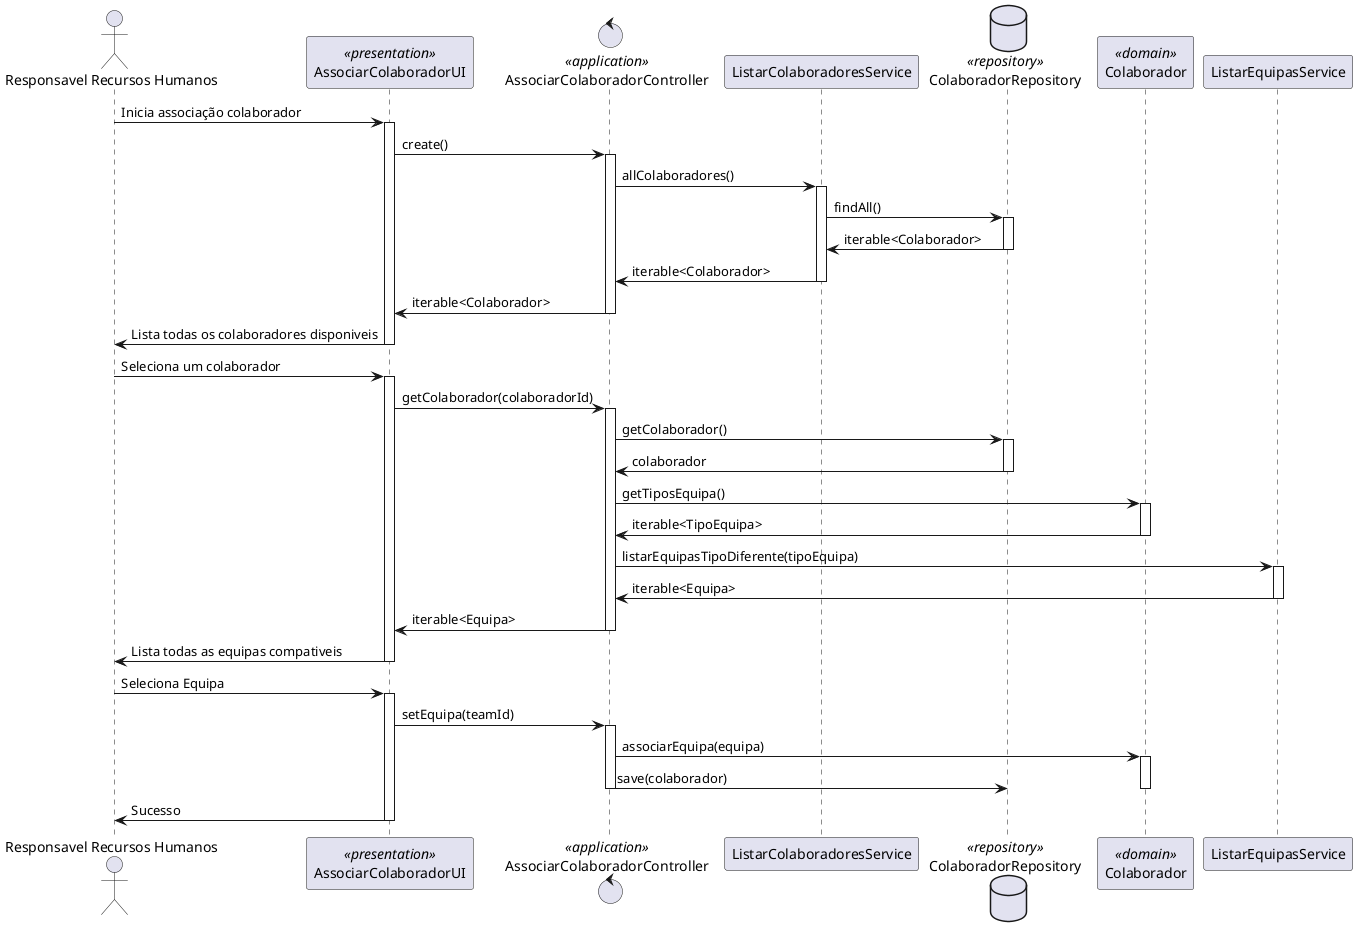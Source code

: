 @startuml

actor "Responsavel Recursos Humanos" as RRH
participant AssociarColaboradorUI as UI <<presentation>>
control AssociarColaboradorController as Controller <<application>>
participant ListarColaboradoresService as listService
database ColaboradorRepository as Repository <<repository>>
participant Colaborador as Domain <<domain>>

RRH -> UI: Inicia associação colaborador
activate UI
UI -> Controller: create()
activate Controller
Controller -> listService: allColaboradores()
activate listService
listService -> Repository: findAll()
activate Repository
Repository -> listService: iterable<Colaborador>
deactivate Repository
listService -> Controller: iterable<Colaborador>
deactivate listService
Controller -> UI: iterable<Colaborador>
deactivate Controller
UI -> RRH: Lista todas os colaboradores disponiveis
deactivate UI

RRH -> UI: Seleciona um colaborador
activate UI
UI -> Controller: getColaborador(colaboradorId)
activate Controller
Controller -> Repository: getColaborador()
activate Repository
Repository -> Controller: colaborador
deactivate Repository
Controller -> Domain: getTiposEquipa()
activate Domain
Domain -> Controller: iterable<TipoEquipa>
deactivate Domain
Controller -> ListarEquipasService: listarEquipasTipoDiferente(tipoEquipa)
activate ListarEquipasService
ListarEquipasService -> Controller: iterable<Equipa>
deactivate ListarEquipasService
Controller -> UI: iterable<Equipa>
deactivate Controller
UI -> RRH: Lista todas as equipas compativeis
deactivate UI

RRH -> UI: Seleciona Equipa
activate UI
UI -> Controller: setEquipa(teamId)
activate Controller
Controller -> Domain: associarEquipa(equipa)
activate Domain
Controller -> Repository: save(colaborador)
deactivate Domain
deactivate Controller
UI-> RRH: Sucesso
deactivate UI
deactivate UI
@enduml
